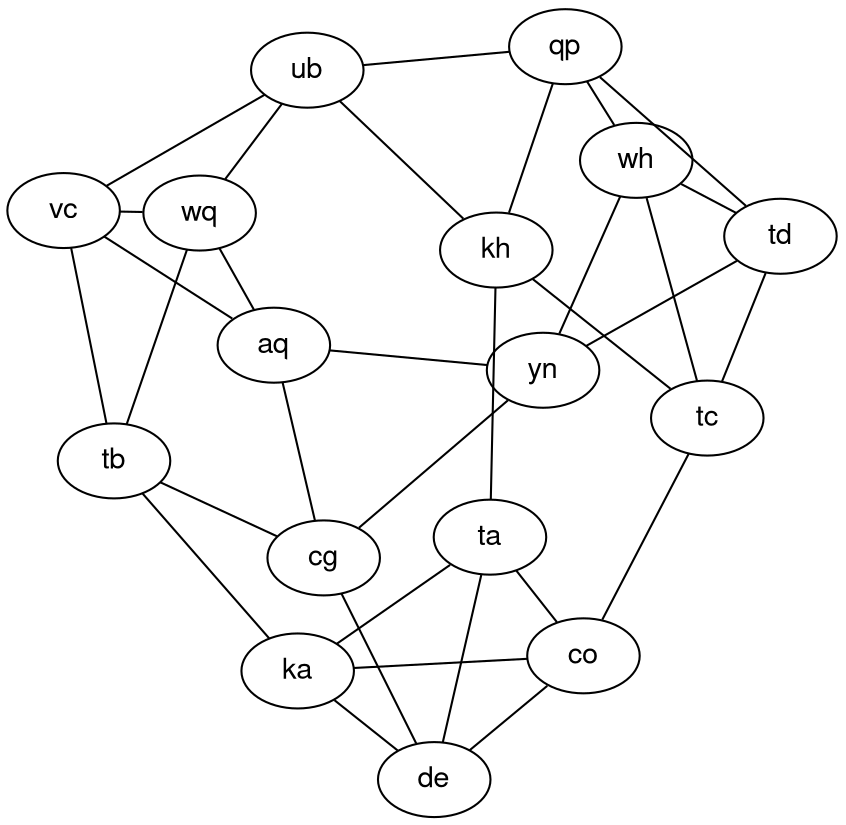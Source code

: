 graph G {
    fontname = "Helvetica,Arial,sans-serif";
    node [fontname = "Helvetica,Arial,sans-serif";];
    edge [fontname = "Helvetica,Arial,sans-serif";];
    layout = fdp;
    concentrate = true;
    aq -- {wq cg vc yn};
    cg -- {aq yn tb de};
    co -- {tc de ta ka};
    de -- {ka ta co cg};
    ka -- {de ta tb co};
    kh -- {ta ub qp tc};
    qp -- {wh td ub kh};
    ta -- {kh de ka co};
    tb -- {vc wq ka cg};
    tc -- {co td wh kh};
    td -- {yn qp wh tc};
    ub -- {vc wq kh qp};
    vc -- {tb wq ub aq};
    wh -- {qp yn td tc};
    wq -- {vc aq ub tb};
    yn -- {td wh cg aq};
}